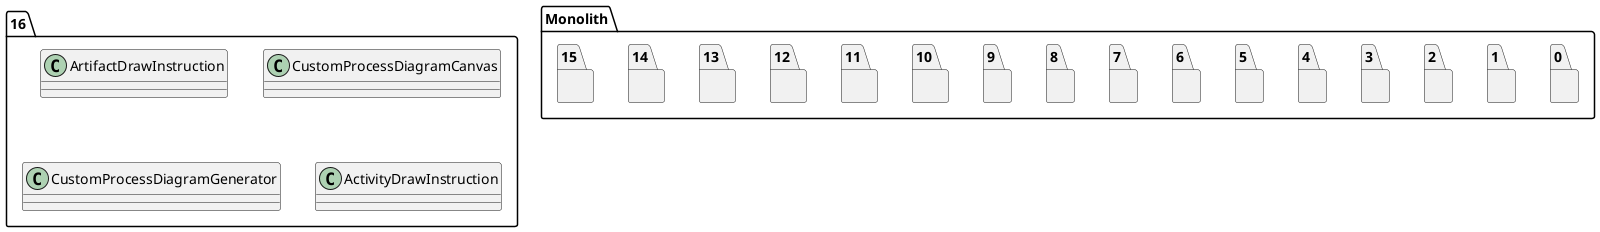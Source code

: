 @startuml
package "16"{
class ArtifactDrawInstruction
class CustomProcessDiagramCanvas
class CustomProcessDiagramGenerator
class ActivityDrawInstruction
}
package "Monolith" {
package "0"{
}
package "1"{
}
package "2"{
}
package "3"{
}
package "4"{
}
package "5"{
}
package "6"{
}
package "7"{
}
package "8"{
}
package "9"{
}
package "10"{
}
package "11"{
}
package "12"{
}
package "13"{
}
package "14"{
}
package "15"{
}
}
@enduml